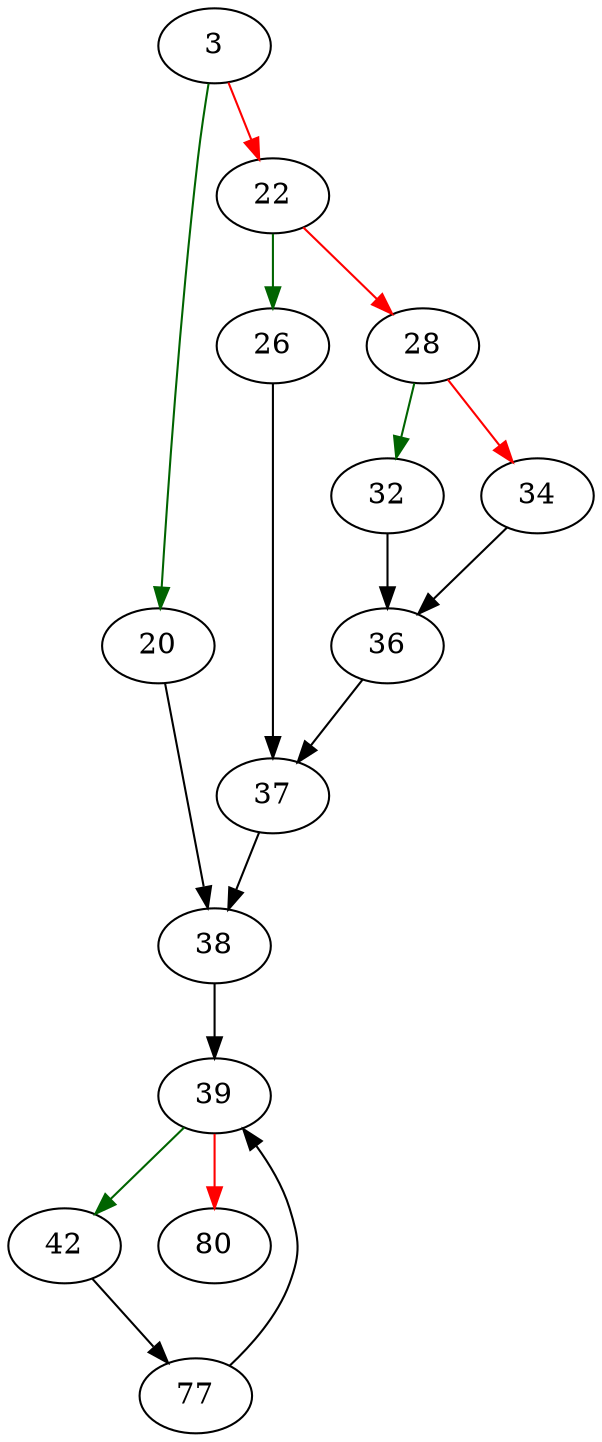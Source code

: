 strict digraph "lsModeFunc" {
	// Node definitions.
	3 [entry=true];
	20;
	22;
	38;
	26;
	28;
	37;
	32;
	34;
	36;
	39;
	42;
	80;
	77;

	// Edge definitions.
	3 -> 20 [
		color=darkgreen
		cond=true
	];
	3 -> 22 [
		color=red
		cond=false
	];
	20 -> 38;
	22 -> 26 [
		color=darkgreen
		cond=true
	];
	22 -> 28 [
		color=red
		cond=false
	];
	38 -> 39;
	26 -> 37;
	28 -> 32 [
		color=darkgreen
		cond=true
	];
	28 -> 34 [
		color=red
		cond=false
	];
	37 -> 38;
	32 -> 36;
	34 -> 36;
	36 -> 37;
	39 -> 42 [
		color=darkgreen
		cond=true
	];
	39 -> 80 [
		color=red
		cond=false
	];
	42 -> 77;
	77 -> 39;
}